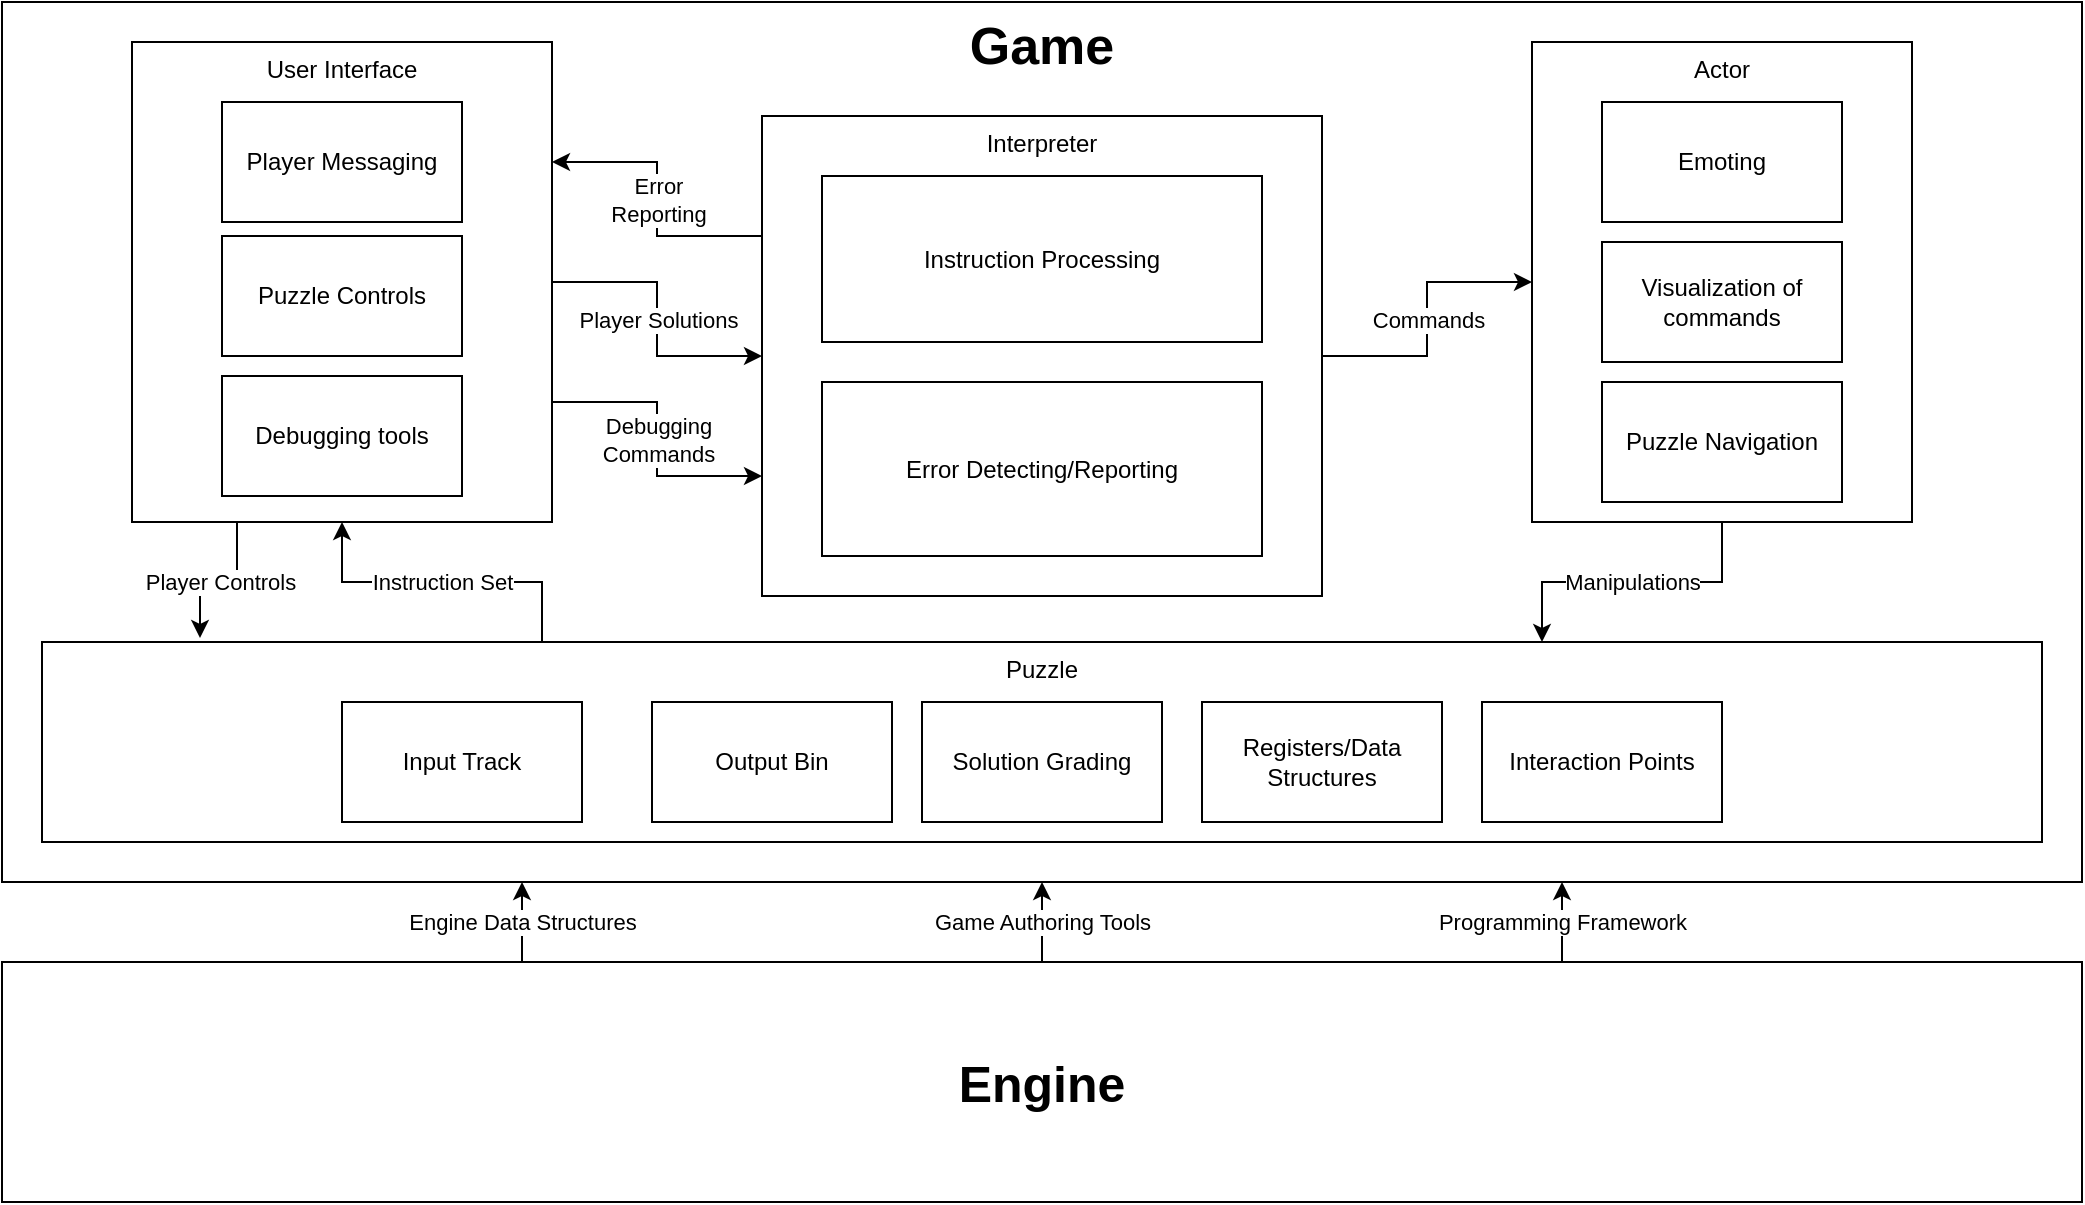 <mxfile version="12.1.0" type="device" pages="1"><diagram id="4w3d1PaTOffNXGpfliCh" name="Page-1"><mxGraphModel dx="1072" dy="832" grid="1" gridSize="10" guides="1" tooltips="1" connect="1" arrows="1" fold="1" page="1" pageScale="1" pageWidth="850" pageHeight="1100" math="0" shadow="0"><root><mxCell id="0"/><mxCell id="1" parent="0"/><mxCell id="GJYU0ricboGreos9ZHHK-1" value="&lt;font style=&quot;font-size: 26px&quot;&gt;&lt;b&gt;Game&lt;/b&gt;&lt;/font&gt;" style="rounded=0;whiteSpace=wrap;html=1;shadow=0;verticalAlign=top;" vertex="1" parent="1"><mxGeometry x="40" y="40" width="1040" height="440" as="geometry"/></mxCell><mxCell id="GJYU0ricboGreos9ZHHK-3" value="Engine Data Structures" style="edgeStyle=orthogonalEdgeStyle;rounded=0;orthogonalLoop=1;jettySize=auto;html=1;exitX=0.25;exitY=0;exitDx=0;exitDy=0;entryX=0.25;entryY=1;entryDx=0;entryDy=0;" edge="1" parent="1" source="GJYU0ricboGreos9ZHHK-2" target="GJYU0ricboGreos9ZHHK-1"><mxGeometry relative="1" as="geometry"/></mxCell><mxCell id="GJYU0ricboGreos9ZHHK-4" value="Programming Framework" style="edgeStyle=orthogonalEdgeStyle;rounded=0;orthogonalLoop=1;jettySize=auto;html=1;exitX=0.75;exitY=0;exitDx=0;exitDy=0;entryX=0.75;entryY=1;entryDx=0;entryDy=0;" edge="1" parent="1" source="GJYU0ricboGreos9ZHHK-2" target="GJYU0ricboGreos9ZHHK-1"><mxGeometry relative="1" as="geometry"/></mxCell><mxCell id="GJYU0ricboGreos9ZHHK-5" value="Game Authoring Tools" style="edgeStyle=orthogonalEdgeStyle;rounded=0;orthogonalLoop=1;jettySize=auto;html=1;exitX=0.5;exitY=0;exitDx=0;exitDy=0;entryX=0.5;entryY=1;entryDx=0;entryDy=0;" edge="1" parent="1" source="GJYU0ricboGreos9ZHHK-2" target="GJYU0ricboGreos9ZHHK-1"><mxGeometry relative="1" as="geometry"/></mxCell><mxCell id="GJYU0ricboGreos9ZHHK-2" value="&lt;font style=&quot;font-size: 25px&quot;&gt;&lt;b&gt;Engine&lt;/b&gt;&lt;/font&gt;" style="rounded=0;whiteSpace=wrap;html=1;" vertex="1" parent="1"><mxGeometry x="40" y="520" width="1040" height="120" as="geometry"/></mxCell><mxCell id="GJYU0ricboGreos9ZHHK-12" value="Player Controls" style="edgeStyle=orthogonalEdgeStyle;rounded=0;orthogonalLoop=1;jettySize=auto;html=1;exitX=0.25;exitY=1;exitDx=0;exitDy=0;entryX=0.079;entryY=-0.02;entryDx=0;entryDy=0;entryPerimeter=0;" edge="1" parent="1" source="GJYU0ricboGreos9ZHHK-6" target="GJYU0ricboGreos9ZHHK-10"><mxGeometry relative="1" as="geometry"/></mxCell><mxCell id="GJYU0ricboGreos9ZHHK-19" value="Player Solutions" style="edgeStyle=orthogonalEdgeStyle;rounded=0;orthogonalLoop=1;jettySize=auto;html=1;exitX=1;exitY=0.5;exitDx=0;exitDy=0;" edge="1" parent="1" source="GJYU0ricboGreos9ZHHK-6" target="GJYU0ricboGreos9ZHHK-14"><mxGeometry relative="1" as="geometry"/></mxCell><mxCell id="GJYU0ricboGreos9ZHHK-25" value="Debugging &lt;br&gt;Commands" style="edgeStyle=orthogonalEdgeStyle;rounded=0;orthogonalLoop=1;jettySize=auto;html=1;exitX=1;exitY=0.75;exitDx=0;exitDy=0;entryX=0;entryY=0.75;entryDx=0;entryDy=0;" edge="1" parent="1" source="GJYU0ricboGreos9ZHHK-6" target="GJYU0ricboGreos9ZHHK-14"><mxGeometry relative="1" as="geometry"/></mxCell><mxCell id="GJYU0ricboGreos9ZHHK-6" value="User Interface" style="rounded=0;whiteSpace=wrap;html=1;shadow=0;comic=0;verticalAlign=top;" vertex="1" parent="1"><mxGeometry x="105" y="60" width="210" height="240" as="geometry"/></mxCell><mxCell id="GJYU0ricboGreos9ZHHK-7" value="Player Messaging" style="rounded=0;whiteSpace=wrap;html=1;shadow=0;comic=0;" vertex="1" parent="1"><mxGeometry x="150" y="90" width="120" height="60" as="geometry"/></mxCell><mxCell id="GJYU0ricboGreos9ZHHK-8" value="Puzzle Controls" style="rounded=0;whiteSpace=wrap;html=1;shadow=0;comic=0;" vertex="1" parent="1"><mxGeometry x="150" y="157" width="120" height="60" as="geometry"/></mxCell><mxCell id="GJYU0ricboGreos9ZHHK-9" value="Debugging tools" style="rounded=0;whiteSpace=wrap;html=1;shadow=0;comic=0;" vertex="1" parent="1"><mxGeometry x="150" y="227" width="120" height="60" as="geometry"/></mxCell><mxCell id="GJYU0ricboGreos9ZHHK-13" value="Instruction Set" style="edgeStyle=orthogonalEdgeStyle;rounded=0;orthogonalLoop=1;jettySize=auto;html=1;exitX=0.25;exitY=0;exitDx=0;exitDy=0;entryX=0.5;entryY=1;entryDx=0;entryDy=0;" edge="1" parent="1" source="GJYU0ricboGreos9ZHHK-10" target="GJYU0ricboGreos9ZHHK-6"><mxGeometry relative="1" as="geometry"/></mxCell><mxCell id="GJYU0ricboGreos9ZHHK-10" value="Puzzle" style="rounded=0;whiteSpace=wrap;html=1;shadow=0;comic=0;verticalAlign=top;" vertex="1" parent="1"><mxGeometry x="60" y="360" width="1000" height="100" as="geometry"/></mxCell><mxCell id="GJYU0ricboGreos9ZHHK-18" value="Error &lt;br&gt;Reporting" style="edgeStyle=orthogonalEdgeStyle;rounded=0;orthogonalLoop=1;jettySize=auto;html=1;exitX=0;exitY=0.25;exitDx=0;exitDy=0;entryX=1;entryY=0.25;entryDx=0;entryDy=0;" edge="1" parent="1" source="GJYU0ricboGreos9ZHHK-14" target="GJYU0ricboGreos9ZHHK-6"><mxGeometry relative="1" as="geometry"/></mxCell><mxCell id="GJYU0ricboGreos9ZHHK-24" value="Commands" style="edgeStyle=orthogonalEdgeStyle;rounded=0;orthogonalLoop=1;jettySize=auto;html=1;exitX=1;exitY=0.5;exitDx=0;exitDy=0;entryX=0;entryY=0.5;entryDx=0;entryDy=0;" edge="1" parent="1" source="GJYU0ricboGreos9ZHHK-14" target="GJYU0ricboGreos9ZHHK-21"><mxGeometry relative="1" as="geometry"/></mxCell><mxCell id="GJYU0ricboGreos9ZHHK-14" value="Interpreter" style="rounded=0;whiteSpace=wrap;html=1;shadow=0;comic=0;verticalAlign=top;" vertex="1" parent="1"><mxGeometry x="420" y="97" width="280" height="240" as="geometry"/></mxCell><mxCell id="GJYU0ricboGreos9ZHHK-16" value="Instruction Processing" style="rounded=0;whiteSpace=wrap;html=1;shadow=0;comic=0;" vertex="1" parent="1"><mxGeometry x="450" y="127" width="220" height="83" as="geometry"/></mxCell><mxCell id="GJYU0ricboGreos9ZHHK-26" value="Manipulations" style="edgeStyle=orthogonalEdgeStyle;rounded=0;orthogonalLoop=1;jettySize=auto;html=1;exitX=0.5;exitY=1;exitDx=0;exitDy=0;entryX=0.75;entryY=0;entryDx=0;entryDy=0;" edge="1" parent="1" source="GJYU0ricboGreos9ZHHK-21" target="GJYU0ricboGreos9ZHHK-10"><mxGeometry relative="1" as="geometry"/></mxCell><mxCell id="GJYU0ricboGreos9ZHHK-21" value="Actor" style="rounded=0;whiteSpace=wrap;html=1;shadow=0;comic=0;verticalAlign=top;" vertex="1" parent="1"><mxGeometry x="805" y="60" width="190" height="240" as="geometry"/></mxCell><mxCell id="GJYU0ricboGreos9ZHHK-22" value="Emoting" style="rounded=0;whiteSpace=wrap;html=1;shadow=0;comic=0;" vertex="1" parent="1"><mxGeometry x="840" y="90" width="120" height="60" as="geometry"/></mxCell><mxCell id="GJYU0ricboGreos9ZHHK-23" value="Visualization of commands" style="rounded=0;whiteSpace=wrap;html=1;shadow=0;comic=0;" vertex="1" parent="1"><mxGeometry x="840" y="160" width="120" height="60" as="geometry"/></mxCell><mxCell id="GJYU0ricboGreos9ZHHK-27" value="Input Track" style="rounded=0;whiteSpace=wrap;html=1;shadow=0;comic=0;" vertex="1" parent="1"><mxGeometry x="210" y="390" width="120" height="60" as="geometry"/></mxCell><mxCell id="GJYU0ricboGreos9ZHHK-28" value="Output Bin" style="rounded=0;whiteSpace=wrap;html=1;shadow=0;comic=0;" vertex="1" parent="1"><mxGeometry x="365" y="390" width="120" height="60" as="geometry"/></mxCell><mxCell id="GJYU0ricboGreos9ZHHK-29" value="Solution Grading" style="rounded=0;whiteSpace=wrap;html=1;shadow=0;comic=0;" vertex="1" parent="1"><mxGeometry x="500" y="390" width="120" height="60" as="geometry"/></mxCell><mxCell id="GJYU0ricboGreos9ZHHK-33" value="Registers/Data Structures" style="rounded=0;whiteSpace=wrap;html=1;shadow=0;comic=0;" vertex="1" parent="1"><mxGeometry x="640" y="390" width="120" height="60" as="geometry"/></mxCell><mxCell id="GJYU0ricboGreos9ZHHK-34" value="Interaction Points" style="rounded=0;whiteSpace=wrap;html=1;shadow=0;comic=0;" vertex="1" parent="1"><mxGeometry x="780" y="390" width="120" height="60" as="geometry"/></mxCell><mxCell id="GJYU0ricboGreos9ZHHK-35" value="Puzzle Navigation" style="rounded=0;whiteSpace=wrap;html=1;shadow=0;comic=0;" vertex="1" parent="1"><mxGeometry x="840" y="230" width="120" height="60" as="geometry"/></mxCell><mxCell id="GJYU0ricboGreos9ZHHK-36" value="Error Detecting/Reporting" style="rounded=0;whiteSpace=wrap;html=1;shadow=0;comic=0;" vertex="1" parent="1"><mxGeometry x="450" y="230" width="220" height="87" as="geometry"/></mxCell></root></mxGraphModel></diagram></mxfile>